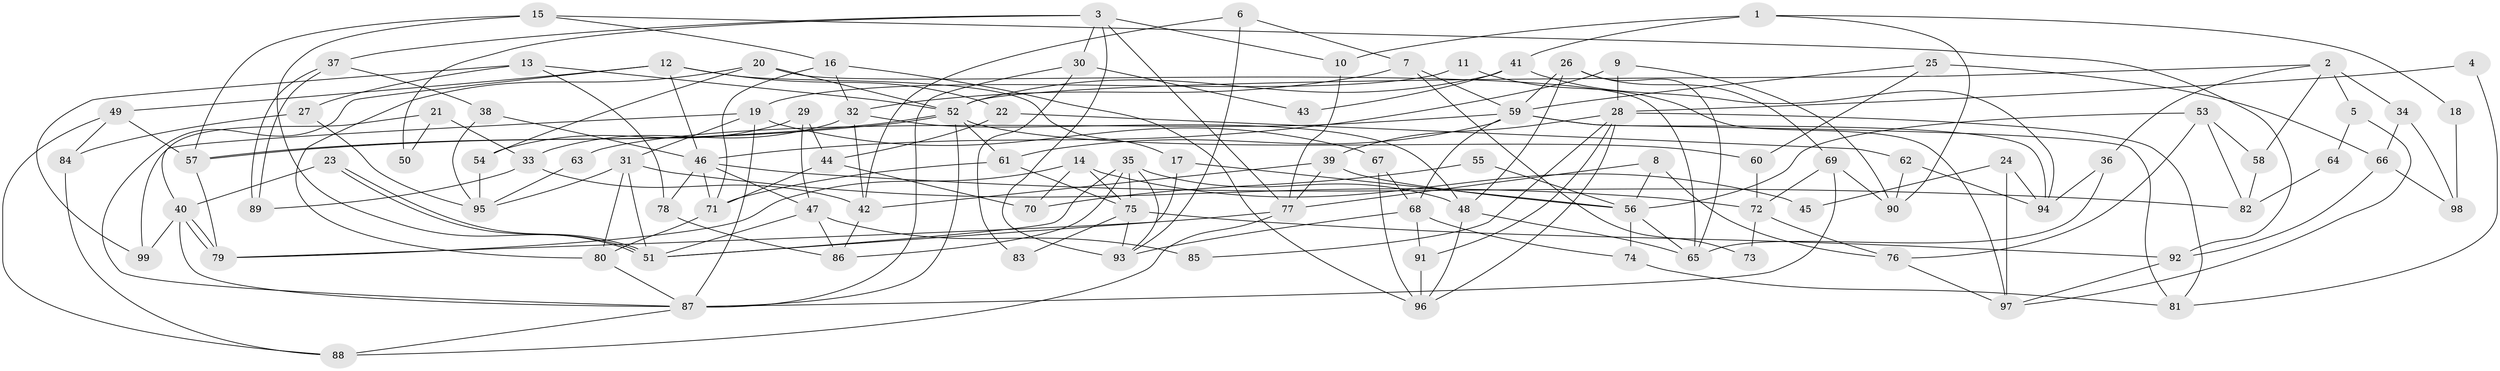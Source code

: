 // coarse degree distribution, {6: 0.24, 4: 0.18, 3: 0.18, 5: 0.16, 9: 0.04, 8: 0.08, 7: 0.04, 2: 0.06, 13: 0.02}
// Generated by graph-tools (version 1.1) at 2025/37/03/04/25 23:37:14]
// undirected, 99 vertices, 198 edges
graph export_dot {
  node [color=gray90,style=filled];
  1;
  2;
  3;
  4;
  5;
  6;
  7;
  8;
  9;
  10;
  11;
  12;
  13;
  14;
  15;
  16;
  17;
  18;
  19;
  20;
  21;
  22;
  23;
  24;
  25;
  26;
  27;
  28;
  29;
  30;
  31;
  32;
  33;
  34;
  35;
  36;
  37;
  38;
  39;
  40;
  41;
  42;
  43;
  44;
  45;
  46;
  47;
  48;
  49;
  50;
  51;
  52;
  53;
  54;
  55;
  56;
  57;
  58;
  59;
  60;
  61;
  62;
  63;
  64;
  65;
  66;
  67;
  68;
  69;
  70;
  71;
  72;
  73;
  74;
  75;
  76;
  77;
  78;
  79;
  80;
  81;
  82;
  83;
  84;
  85;
  86;
  87;
  88;
  89;
  90;
  91;
  92;
  93;
  94;
  95;
  96;
  97;
  98;
  99;
  1 -- 10;
  1 -- 90;
  1 -- 18;
  1 -- 41;
  2 -- 36;
  2 -- 52;
  2 -- 5;
  2 -- 34;
  2 -- 58;
  3 -- 93;
  3 -- 37;
  3 -- 10;
  3 -- 30;
  3 -- 50;
  3 -- 77;
  4 -- 81;
  4 -- 28;
  5 -- 97;
  5 -- 64;
  6 -- 42;
  6 -- 7;
  6 -- 93;
  7 -- 32;
  7 -- 59;
  7 -- 73;
  8 -- 56;
  8 -- 77;
  8 -- 76;
  9 -- 28;
  9 -- 46;
  9 -- 90;
  10 -- 77;
  11 -- 97;
  11 -- 19;
  12 -- 49;
  12 -- 87;
  12 -- 17;
  12 -- 22;
  12 -- 46;
  13 -- 99;
  13 -- 52;
  13 -- 27;
  13 -- 78;
  14 -- 79;
  14 -- 75;
  14 -- 45;
  14 -- 70;
  15 -- 16;
  15 -- 51;
  15 -- 57;
  15 -- 92;
  16 -- 96;
  16 -- 71;
  16 -- 32;
  17 -- 51;
  17 -- 56;
  18 -- 98;
  19 -- 87;
  19 -- 31;
  19 -- 67;
  19 -- 99;
  20 -- 80;
  20 -- 65;
  20 -- 52;
  20 -- 54;
  21 -- 40;
  21 -- 33;
  21 -- 50;
  22 -- 62;
  22 -- 44;
  23 -- 51;
  23 -- 51;
  23 -- 40;
  24 -- 94;
  24 -- 97;
  24 -- 45;
  25 -- 60;
  25 -- 59;
  25 -- 66;
  26 -- 48;
  26 -- 69;
  26 -- 59;
  26 -- 65;
  27 -- 95;
  27 -- 84;
  28 -- 39;
  28 -- 96;
  28 -- 81;
  28 -- 85;
  28 -- 91;
  29 -- 44;
  29 -- 47;
  29 -- 54;
  30 -- 87;
  30 -- 43;
  30 -- 83;
  31 -- 51;
  31 -- 80;
  31 -- 72;
  31 -- 95;
  32 -- 42;
  32 -- 33;
  32 -- 48;
  33 -- 42;
  33 -- 89;
  34 -- 66;
  34 -- 98;
  35 -- 48;
  35 -- 75;
  35 -- 51;
  35 -- 86;
  35 -- 93;
  36 -- 94;
  36 -- 65;
  37 -- 38;
  37 -- 89;
  37 -- 89;
  38 -- 46;
  38 -- 95;
  39 -- 77;
  39 -- 56;
  39 -- 42;
  40 -- 87;
  40 -- 79;
  40 -- 79;
  40 -- 99;
  41 -- 52;
  41 -- 43;
  41 -- 94;
  42 -- 86;
  44 -- 71;
  44 -- 70;
  46 -- 78;
  46 -- 47;
  46 -- 71;
  46 -- 82;
  47 -- 51;
  47 -- 85;
  47 -- 86;
  48 -- 96;
  48 -- 65;
  49 -- 57;
  49 -- 84;
  49 -- 88;
  52 -- 57;
  52 -- 57;
  52 -- 60;
  52 -- 61;
  52 -- 87;
  53 -- 58;
  53 -- 56;
  53 -- 76;
  53 -- 82;
  54 -- 95;
  55 -- 56;
  55 -- 70;
  56 -- 65;
  56 -- 74;
  57 -- 79;
  58 -- 82;
  59 -- 81;
  59 -- 61;
  59 -- 63;
  59 -- 68;
  59 -- 94;
  60 -- 72;
  61 -- 71;
  61 -- 75;
  62 -- 90;
  62 -- 94;
  63 -- 95;
  64 -- 82;
  66 -- 92;
  66 -- 98;
  67 -- 68;
  67 -- 96;
  68 -- 93;
  68 -- 74;
  68 -- 91;
  69 -- 72;
  69 -- 87;
  69 -- 90;
  71 -- 80;
  72 -- 76;
  72 -- 73;
  74 -- 81;
  75 -- 93;
  75 -- 83;
  75 -- 92;
  76 -- 97;
  77 -- 79;
  77 -- 88;
  78 -- 86;
  80 -- 87;
  84 -- 88;
  87 -- 88;
  91 -- 96;
  92 -- 97;
}
